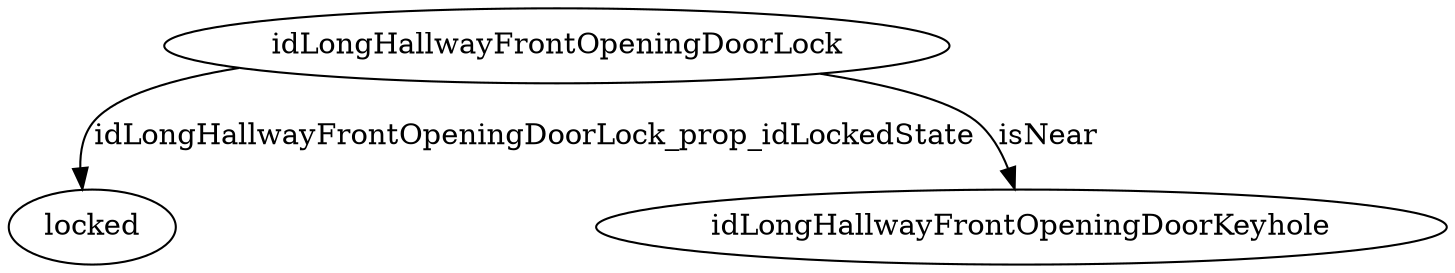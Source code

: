 strict digraph  {
idLongHallwayFrontOpeningDoorLock [node_type=entity_node];
locked [node_type=property_node];
idLongHallwayFrontOpeningDoorKeyhole [node_type=entity_node];
idLongHallwayFrontOpeningDoorLock -> locked  [edge_type=property, label=idLongHallwayFrontOpeningDoorLock_prop_idLockedState];
idLongHallwayFrontOpeningDoorLock -> idLongHallwayFrontOpeningDoorKeyhole  [edge_type=relationship, label=isNear];
}
